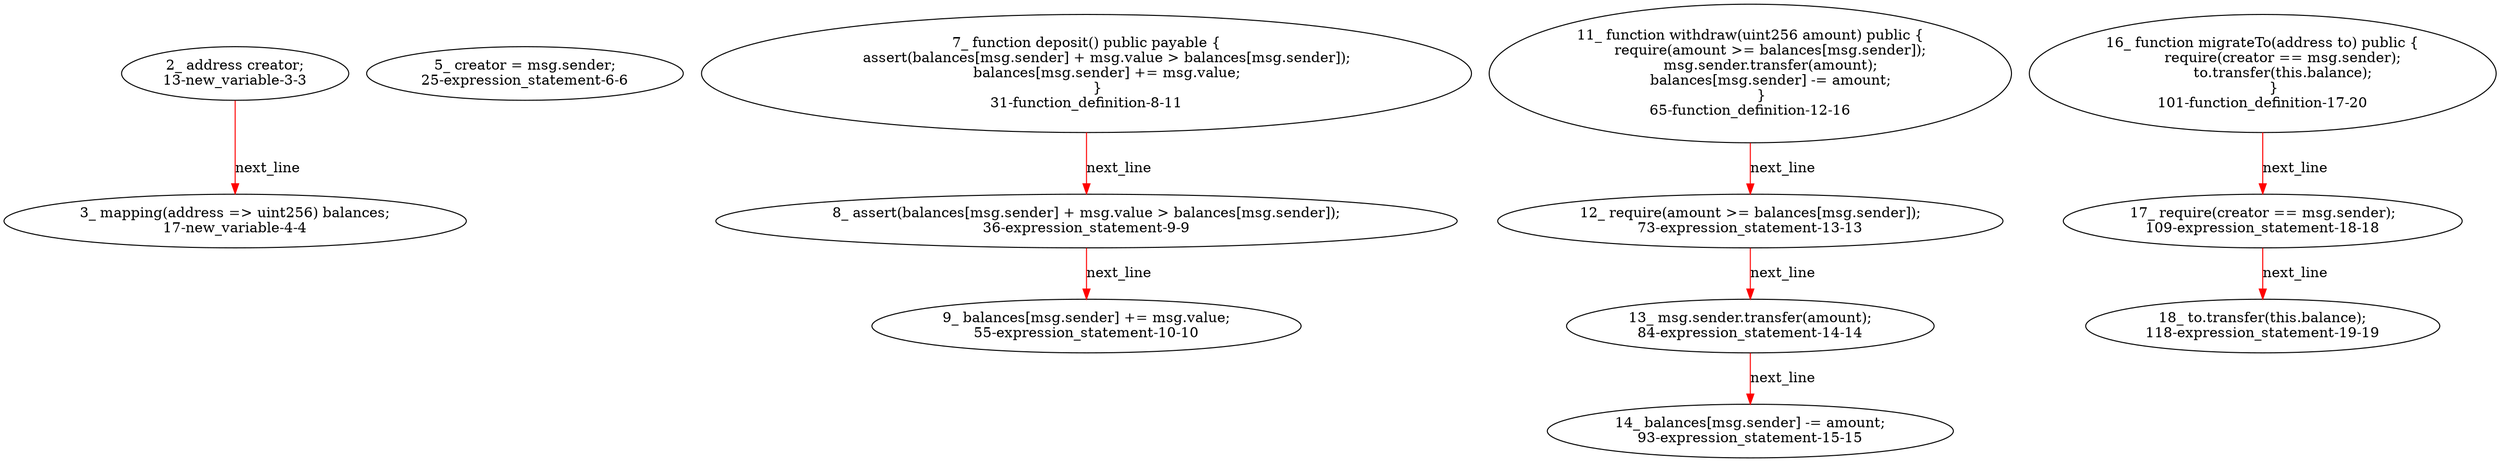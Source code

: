digraph  {
13 [code="address creator;", label="2_ address creator;\n13-new_variable-3-3", method="", type_label=new_variable];
17 [code="mapping(address => uint256) balances;", label="3_ mapping(address => uint256) balances;\n17-new_variable-4-4", method="", type_label=new_variable];
25 [code="creator = msg.sender;", label="5_ creator = msg.sender;\n25-expression_statement-6-6", method="", type_label=expression_statement];
31 [code="function deposit() public payable {\n         assert(balances[msg.sender] + msg.value > balances[msg.sender]);\n         balances[msg.sender] += msg.value;\n     }", label="7_ function deposit() public payable {\n         assert(balances[msg.sender] + msg.value > balances[msg.sender]);\n         balances[msg.sender] += msg.value;\n     }\n31-function_definition-8-11", method="deposit()", type_label=function_definition];
36 [code="assert(balances[msg.sender] + msg.value > balances[msg.sender]);", label="8_ assert(balances[msg.sender] + msg.value > balances[msg.sender]);\n36-expression_statement-9-9", method="deposit()", type_label=expression_statement];
55 [code="balances[msg.sender] += msg.value;", label="9_ balances[msg.sender] += msg.value;\n55-expression_statement-10-10", method="deposit()", type_label=expression_statement];
65 [code="function withdraw(uint256 amount) public {\n         require(amount >= balances[msg.sender]);\n         msg.sender.transfer(amount);\n         balances[msg.sender] -= amount;\n     }", label="11_ function withdraw(uint256 amount) public {\n         require(amount >= balances[msg.sender]);\n         msg.sender.transfer(amount);\n         balances[msg.sender] -= amount;\n     }\n65-function_definition-12-16", method="withdraw(uint256 amount)", type_label=function_definition];
73 [code="require(amount >= balances[msg.sender]);", label="12_ require(amount >= balances[msg.sender]);\n73-expression_statement-13-13", method="withdraw(uint256 amount)", type_label=expression_statement];
84 [code="msg.sender.transfer(amount);", label="13_ msg.sender.transfer(amount);\n84-expression_statement-14-14", method="withdraw(uint256 amount)", type_label=expression_statement];
93 [code="balances[msg.sender] -= amount;", label="14_ balances[msg.sender] -= amount;\n93-expression_statement-15-15", method="withdraw(uint256 amount)", type_label=expression_statement];
101 [code="function migrateTo(address to) public {\n         require(creator == msg.sender);\n         to.transfer(this.balance);\n     }", label="16_ function migrateTo(address to) public {\n         require(creator == msg.sender);\n         to.transfer(this.balance);\n     }\n101-function_definition-17-20", method="migrateTo(address to)", type_label=function_definition];
109 [code="require(creator == msg.sender);", label="17_ require(creator == msg.sender);\n109-expression_statement-18-18", method="migrateTo(address to)", type_label=expression_statement];
118 [code="to.transfer(this.balance);", label="18_ to.transfer(this.balance);\n118-expression_statement-19-19", method="migrateTo(address to)", type_label=expression_statement];
13 -> 17  [color=red, controlflow_type=next_line, edge_type=CFG_edge, key=0, label=next_line];
31 -> 36  [color=red, controlflow_type=next_line, edge_type=CFG_edge, key=0, label=next_line];
36 -> 55  [color=red, controlflow_type=next_line, edge_type=CFG_edge, key=0, label=next_line];
65 -> 73  [color=red, controlflow_type=next_line, edge_type=CFG_edge, key=0, label=next_line];
73 -> 84  [color=red, controlflow_type=next_line, edge_type=CFG_edge, key=0, label=next_line];
84 -> 93  [color=red, controlflow_type=next_line, edge_type=CFG_edge, key=0, label=next_line];
101 -> 109  [color=red, controlflow_type=next_line, edge_type=CFG_edge, key=0, label=next_line];
109 -> 118  [color=red, controlflow_type=next_line, edge_type=CFG_edge, key=0, label=next_line];
}
